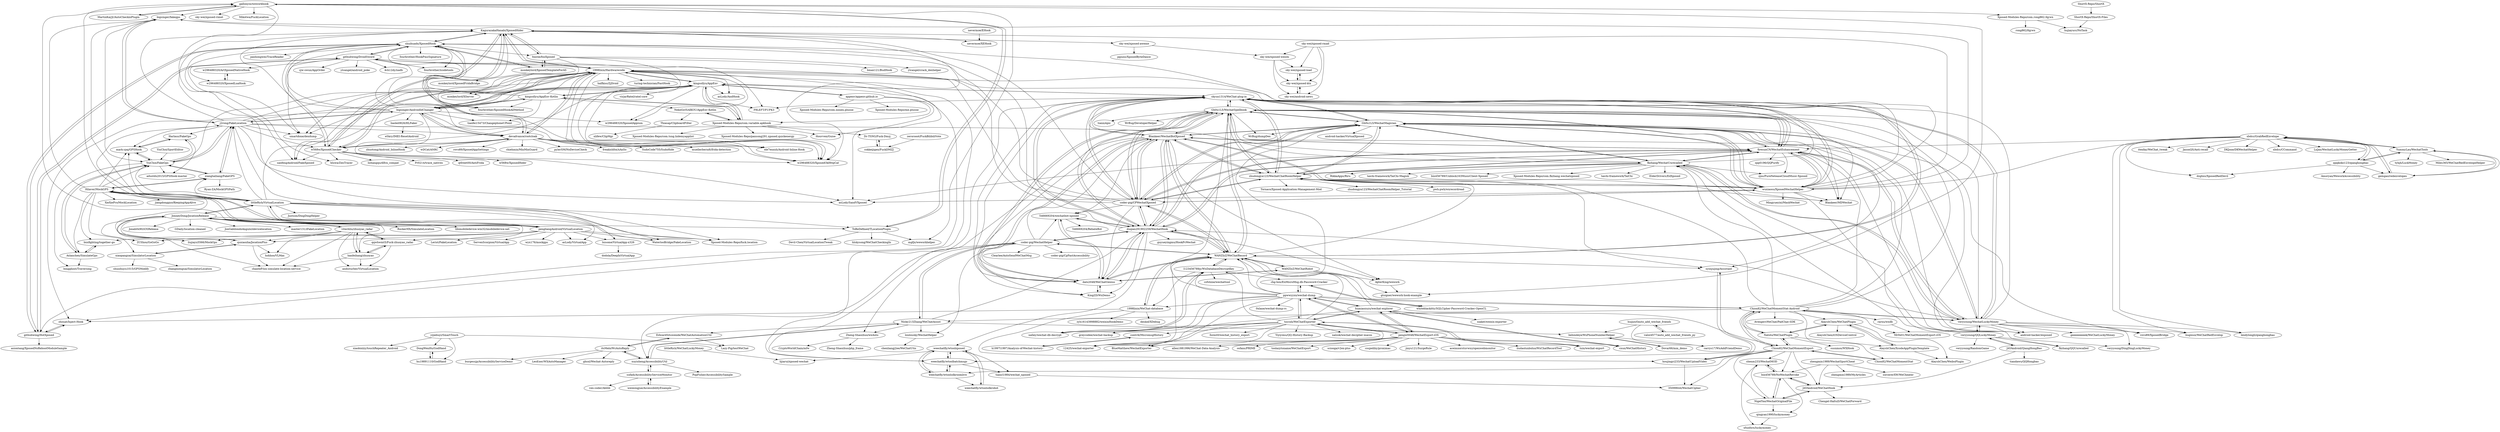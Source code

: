 digraph G {
"gallonyin/weworkhook" -> "ToBeDefined/TLocationPlugin"
"gallonyin/weworkhook" -> "MartinKayJr/AutoCheckinPlugin"
"gallonyin/weworkhook" -> "mgfjx/weworkhelper"
"gallonyin/weworkhook" -> "Xposed-Modules-Repo/com.rong862.fqywx"
"gallonyin/weworkhook" -> "bigsinger/fakegps"
"gallonyin/weworkhook" -> "Xposed-Modules-Repo/fuck.location" ["e"=1]
"gallonyin/weworkhook" -> "sky-wei/xposed-rimet" ["e"=1]
"gallonyin/weworkhook" -> "Mikotwa/FuckLocation" ["e"=1]
"gallonyin/weworkhook" -> "gtsigner/wework-hook-example"
"Gh0u1L5/WechatSpellbook" -> "Gh0u1L5/WechatMagician"
"Gh0u1L5/WechatSpellbook" -> "Blankeer/WechatBotXposed"
"Gh0u1L5/WechatSpellbook" -> "firesunCN/WechatEnhancement"
"Gh0u1L5/WechatSpellbook" -> "duqian291902259/WechatHook"
"Gh0u1L5/WechatSpellbook" -> "dalu2048/WeChatGenius"
"Gh0u1L5/WechatSpellbook" -> "wuxiaosu/XposedWechatHelper"
"Gh0u1L5/WechatSpellbook" -> "Blankeer/MDWechat" ["e"=1]
"Gh0u1L5/WechatSpellbook" -> "coder-pig/CPWechatXposed"
"Gh0u1L5/WechatSpellbook" -> "skyun1314/WeChat-plug-in"
"Gh0u1L5/WechatSpellbook" -> "zhudongya123/WechatChatRoomHelper"
"Gh0u1L5/WechatSpellbook" -> "WrBug/dumpDex" ["e"=1]
"Gh0u1L5/WechatSpellbook" -> "android-hacker/exposed" ["e"=1]
"Gh0u1L5/WechatSpellbook" -> "tiann/epic" ["e"=1]
"Gh0u1L5/WechatSpellbook" -> "WANZIzZ/WeChatRecord"
"Gh0u1L5/WechatSpellbook" -> "WrBug/DeveloperHelper" ["e"=1]
"coder-pig/CPWechatXposed" -> "wuxiaosu/XposedWechatHelper"
"coder-pig/CPWechatXposed" -> "Blankeer/WechatBotXposed"
"coder-pig/CPWechatXposed" -> "duqian291902259/WechatHook"
"coder-pig/CPWechatXposed" -> "Gh0u1L5/WechatSpellbook"
"coder-pig/CPWechatXposed" -> "firesunCN/WechatEnhancement"
"coder-pig/CPWechatXposed" -> "Gh0u1L5/WechatMagician"
"coder-pig/CPWechatXposed" -> "WANZIzZ/WeChatRecord"
"coder-pig/CPWechatXposed" -> "dalu2048/WeChatGenius"
"coder-pig/CPWechatXposed" -> "shuihuadx/XposedHook"
"coder-pig/CPWechatXposed" -> "1998lixin/Hardwarecode"
"coder-pig/CPWechatXposed" -> "skyun1314/WeChat-plug-in"
"coder-pig/CPWechatXposed" -> "zhudongya123/WechatChatRoomHelper"
"coder-pig/CPWechatXposed" -> "KagurazakaHanabi/XposedHider"
"coder-pig/CPWechatXposed" -> "githubwing/DroidSword"
"coder-pig/CPWechatXposed" -> "546669204/wechatbot-xposed"
"kingsollyu/AppEnv-Kotlin" -> "kingsollyu/AppEnv"
"kingsollyu/AppEnv-Kotlin" -> "Xposed-Modules-Repo/com.variable.apkhook"
"kingsollyu/AppEnv-Kotlin" -> "bigsinger/AndroidIdChanger"
"kingsollyu/AppEnv-Kotlin" -> "NekoGirlSAIKOU/AppEnv-Kotlin"
"kingsollyu/AppEnv-Kotlin" -> "tianfei15473/ChangephoneUPoint"
"kingsollyu/AppEnv-Kotlin" -> "fourbrother/XposedHookAllMethod" ["e"=1]
"kingsollyu/AppEnv-Kotlin" -> "1998lixin/Hardwarecode"
"kingsollyu/AppEnv-Kotlin" -> "KagurazakaHanabi/XposedHider"
"l123456789jy/WxDatabaseDecryptKey" -> "WANZIzZ/WeChatRecord"
"l123456789jy/WxDatabaseDecryptKey" -> "xalley/wechat-db-decrypt"
"l123456789jy/WxDatabaseDecryptKey" -> "czfshine/wechattool"
"l123456789jy/WxDatabaseDecryptKey" -> "1998lixin/WeChat-database"
"l123456789jy/WxDatabaseDecryptKey" -> "chg-hou/EnMicroMsg.db-Password-Cracker"
"devadvance/rootcloak" -> "KagurazakaHanabi/XposedHider"
"devadvance/rootcloak" -> "wDCat/ANRC" ["e"=1]
"devadvance/rootcloak" -> "1998lixin/Hardwarecode"
"devadvance/rootcloak" -> "w568w/XposedChecker"
"devadvance/rootcloak" -> "shuihuadx/XposedHook"
"devadvance/rootcloak" -> "rovo89/XposedAppSettings" ["e"=1]
"devadvance/rootcloak" -> "chiehmin/MinMinGuard" ["e"=1]
"devadvance/rootcloak" -> "pylerSM/NoDeviceCheck" ["e"=1]
"devadvance/rootcloak" -> "bigsinger/AndroidIdChanger"
"devadvance/rootcloak" -> "freakishfox/xAnSo" ["e"=1]
"devadvance/rootcloak" -> "SudoCode755/SudoHide"
"devadvance/rootcloak" -> "ele7enxxh/Android-Inline-Hook" ["e"=1]
"devadvance/rootcloak" -> "muellerberndt/frida-detection" ["e"=1]
"devadvance/rootcloak" -> "w296488320/XposedOkHttpCat" ["e"=1]
"devadvance/rootcloak" -> "zhuotong/Android_InlineHook" ["e"=1]
"fooree/fooXposed" -> "bmax121/BudHook" ["e"=1]
"fooree/fooXposed" -> "w296488320/XposedOkHttpCat" ["e"=1]
"fooree/fooXposed" -> "KagurazakaHanabi/XposedHider"
"fooree/fooXposed" -> "fourbrother/XposedHookAllMethod" ["e"=1]
"fooree/fooXposed" -> "ylcangel/crack_dexhelper" ["e"=1]
"fooree/fooXposed" -> "monkeylord/XposedTemplateForAS"
"wuxiaosu/XposedWechatHelper" -> "firesunCN/WechatEnhancement"
"wuxiaosu/XposedWechatHelper" -> "coder-pig/CPWechatXposed"
"wuxiaosu/XposedWechatHelper" -> "Gh0u1L5/WechatMagician"
"wuxiaosu/XposedWechatHelper" -> "Gh0u1L5/WechatSpellbook"
"wuxiaosu/XposedWechatHelper" -> "skyun1314/WeChat-plug-in"
"wuxiaosu/XposedWechatHelper" -> "zhudongya123/WechatChatRoomHelper"
"wuxiaosu/XposedWechatHelper" -> "Blankeer/WechatBotXposed"
"wuxiaosu/XposedWechatHelper" -> "Blankeer/MDWechat" ["e"=1]
"wuxiaosu/XposedWechatHelper" -> "Mingyueyixi/MaskWechat" ["e"=1]
"wuxiaosu/XposedWechatHelper" -> "android-hacker/exposed" ["e"=1]
"wuxiaosu/XposedWechatHelper" -> "shuihuadx/XposedHook"
"wuxiaosu/XposedWechatHelper" -> "KagurazakaHanabi/XposedHider"
"wuxiaosu/XposedWechatHelper" -> "1998lixin/Hardwarecode"
"wuxiaosu/XposedWechatHelper" -> "asLody/SandVXposed" ["e"=1]
"wuxiaosu/XposedWechatHelper" -> "bigsinger/fakegps"
"firesunCN/WechatEnhancement" -> "wuxiaosu/XposedWechatHelper"
"firesunCN/WechatEnhancement" -> "Gh0u1L5/WechatMagician"
"firesunCN/WechatEnhancement" -> "Gh0u1L5/WechatSpellbook"
"firesunCN/WechatEnhancement" -> "skyun1314/WeChat-plug-in"
"firesunCN/WechatEnhancement" -> "Blankeer/WechatBotXposed"
"firesunCN/WechatEnhancement" -> "zhudongya123/WechatChatRoomHelper"
"firesunCN/WechatEnhancement" -> "coder-pig/CPWechatXposed"
"firesunCN/WechatEnhancement" -> "veryyoung/WechatLuckyMoney"
"firesunCN/WechatEnhancement" -> "Blankeer/MDWechat" ["e"=1]
"firesunCN/WechatEnhancement" -> "zpp0196/QQPurify" ["e"=1]
"firesunCN/WechatEnhancement" -> "fkzhang/WechatUnrecalled"
"firesunCN/WechatEnhancement" -> "duqian291902259/WechatHook"
"firesunCN/WechatEnhancement" -> "android-hacker/exposed" ["e"=1]
"firesunCN/WechatEnhancement" -> "zjns/PureNeteaseCloudMusic-Xposed" ["e"=1]
"firesunCN/WechatEnhancement" -> "asLody/SandVXposed" ["e"=1]
"Hilaver/MockGPS" -> "littleRich/VirtualLocation"
"Hilaver/MockGPS" -> "xiangtailiang/FakeGPS"
"Hilaver/MockGPS" -> "bxxfighting/together-go"
"Hilaver/MockGPS" -> "pengliangAndroid/VirtualLocation"
"Hilaver/MockGPS" -> "XieXiePro/MockLocation" ["e"=1]
"Hilaver/MockGPS" -> "liujiayu5566/MockGps" ["e"=1]
"Hilaver/MockGPS" -> "YiuChoi/FakeGps"
"Hilaver/MockGPS" -> "Aslanchen/SimulateGps"
"Hilaver/MockGPS" -> "Xposed-Modules-Repo/fuck.location" ["e"=1]
"Hilaver/MockGPS" -> "ZCShou/GoGoGo" ["e"=1]
"Hilaver/MockGPS" -> "mark-ypq/GPSHook"
"Hilaver/MockGPS" -> "bigsinger/fakegps"
"Hilaver/MockGPS" -> "jiangdongguo/KeepingAppAlive" ["e"=1]
"Gh0u1L5/WechatMagician" -> "Gh0u1L5/WechatSpellbook"
"Gh0u1L5/WechatMagician" -> "firesunCN/WechatEnhancement"
"Gh0u1L5/WechatMagician" -> "Blankeer/WechatBotXposed"
"Gh0u1L5/WechatMagician" -> "Blankeer/MDWechat" ["e"=1]
"Gh0u1L5/WechatMagician" -> "wuxiaosu/XposedWechatHelper"
"Gh0u1L5/WechatMagician" -> "fkzhang/WechatUnrecalled"
"Gh0u1L5/WechatMagician" -> "skyun1314/WeChat-plug-in"
"Gh0u1L5/WechatMagician" -> "veryyoung/WechatLuckyMoney"
"Gh0u1L5/WechatMagician" -> "android-hacker/exposed" ["e"=1]
"Gh0u1L5/WechatMagician" -> "WrBug/dumpDex" ["e"=1]
"Gh0u1L5/WechatMagician" -> "coder-pig/CPWechatXposed"
"Gh0u1L5/WechatMagician" -> "zhudongya123/WechatChatRoomHelper"
"Gh0u1L5/WechatMagician" -> "rovo89/XposedBridge" ["e"=1]
"Gh0u1L5/WechatMagician" -> "duqian291902259/WechatHook"
"Gh0u1L5/WechatMagician" -> "android-hacker/VirtualXposed" ["e"=1]
"pengliangAndroid/VirtualLocation" -> "littleRich/VirtualLocation"
"pengliangAndroid/VirtualLocation" -> "bzsome/VirtualApp-x326"
"pengliangAndroid/VirtualLocation" -> "Xposed-Modules-Repo/fuck.location" ["e"=1]
"pengliangAndroid/VirtualLocation" -> "JonneyDong/JocationRelease"
"pengliangAndroid/VirtualLocation" -> "Lerist/FakeLocation" ["e"=1]
"pengliangAndroid/VirtualLocation" -> "gallonyin/weworkhook"
"pengliangAndroid/VirtualLocation" -> "ZCShou/GoGoGo" ["e"=1]
"pengliangAndroid/VirtualLocation" -> "Hilaver/MockGPS"
"pengliangAndroid/VirtualLocation" -> "asLody/VirtualApp" ["e"=1]
"pengliangAndroid/VirtualLocation" -> "WaterlooBridge/FakeLocation"
"pengliangAndroid/VirtualLocation" -> "j2rong/FakeLocation"
"pengliangAndroid/VirtualLocation" -> "liujiayu5566/MockGps" ["e"=1]
"pengliangAndroid/VirtualLocation" -> "ServenScorpion/VirtualApp" ["e"=1]
"pengliangAndroid/VirtualLocation" -> "wyx176/mockgps" ["e"=1]
"pengliangAndroid/VirtualLocation" -> "quxiaozha/JocationPlus"
"JonneyDong/JocationRelease" -> "quxiaozha/JocationPlus"
"JonneyDong/JocationRelease" -> "vitechliu/zhuoyao_radar"
"JonneyDong/JocationRelease" -> "GDaily/location-cleaned" ["e"=1]
"JonneyDong/JocationRelease" -> "qqwhwmt5/Fuck-zhuoyao_radar"
"JonneyDong/JocationRelease" -> "JonGabilondoAngulo/idevicelocation" ["e"=1]
"JonneyDong/JocationRelease" -> "chanteP/ios-simulate-location-service"
"JonneyDong/JocationRelease" -> "pengliangAndroid/VirtualLocation"
"JonneyDong/JocationRelease" -> "hanfeihang/zhuoyao"
"JonneyDong/JocationRelease" -> "xiaopangzai/SimulatorLocation"
"JonneyDong/JocationRelease" -> "littleRich/VirtualLocation"
"JonneyDong/JocationRelease" -> "ToBeDefined/TLocationPlugin"
"JonneyDong/JocationRelease" -> "master131/iFakeLocation" ["e"=1]
"JonneyDong/JocationRelease" -> "RockerHX/SimulateLocation"
"JonneyDong/JocationRelease" -> "libimobiledevice-win32/imobiledevice-net" ["e"=1]
"JonneyDong/JocationRelease" -> "Jonah0x90/iOSRelease"
"skyun1314/WeChat-plug-in" -> "Blankeer/WechatBotXposed"
"skyun1314/WeChat-plug-in" -> "firesunCN/WechatEnhancement"
"skyun1314/WeChat-plug-in" -> "wuxiaosu/XposedWechatHelper"
"skyun1314/WeChat-plug-in" -> "Gh0u1L5/WechatMagician"
"skyun1314/WeChat-plug-in" -> "Gh0u1L5/WechatSpellbook"
"skyun1314/WeChat-plug-in" -> "duqian291902259/WechatHook"
"skyun1314/WeChat-plug-in" -> "zhudongya123/WechatChatRoomHelper"
"skyun1314/WeChat-plug-in" -> "dalu2048/WeChatGenius"
"skyun1314/WeChat-plug-in" -> "F8LEFT/FUPK3" ["e"=1]
"skyun1314/WeChat-plug-in" -> "WANZIzZ/WeChatRecord"
"skyun1314/WeChat-plug-in" -> "coder-pig/CPWechatXposed"
"skyun1314/WeChat-plug-in" -> "KingZD/WxDemo"
"skyun1314/WeChat-plug-in" -> "weechatfly/wtoolbatchmsgs"
"skyun1314/WeChat-plug-in" -> "veryyoung/WechatLuckyMoney"
"skyun1314/WeChat-plug-in" -> "kingsollyu/AppEnv"
"vitechliu/zhuoyao_radar" -> "qqwhwmt5/Fuck-zhuoyao_radar"
"vitechliu/zhuoyao_radar" -> "hanfeihang/zhuoyao"
"vitechliu/zhuoyao_radar" -> "chanteP/ios-simulate-location-service"
"vitechliu/zhuoyao_radar" -> "JonneyDong/JocationRelease"
"vitechliu/zhuoyao_radar" -> "hohhoo/VLMax"
"vitechliu/zhuoyao_radar" -> "andisturber/VirtualLocation"
"vitechliu/zhuoyao_radar" -> "bxxfighting/together-go"
"vitechliu/zhuoyao_radar" -> "quxiaozha/JocationPlus"
"sufadi/AccessibilityServiceMonitor" -> "weimingjue/AccessibilityExample"
"sufadi/AccessibilityServiceMonitor" -> "xuyisheng/AccessibilityUtil"
"sufadi/AccessibilityServiceMonitor" -> "ven-coder/Abllib" ["e"=1]
"546669204/wechatbot-xposed" -> "546669204/RebateBot" ["e"=1]
"546669204/wechatbot-xposed" -> "dalu2048/WeChatGenius"
"546669204/wechatbot-xposed" -> "duqian291902259/WechatHook"
"dalu2048/WeChatGenius" -> "Blankeer/WechatBotXposed"
"dalu2048/WeChatGenius" -> "duqian291902259/WechatHook"
"dalu2048/WeChatGenius" -> "KingZD/WxDemo"
"dalu2048/WeChatGenius" -> "546669204/wechatbot-xposed"
"dalu2048/WeChatGenius" -> "Gh0u1L5/WechatSpellbook"
"dalu2048/WeChatGenius" -> "WANZIzZ/WeChatRecord"
"dalu2048/WeChatGenius" -> "WANZIzZ/WeChatRobot"
"bzsome/VirtualApp-x326" -> "dodola/DeepInVirtualApp" ["e"=1]
"tsycnh/WeChatExporter" -> "BlueMatthew/WechatExporter" ["e"=1]
"tsycnh/WeChatExporter" -> "pengw0048/WechatExport-iOS"
"tsycnh/WeChatExporter" -> "humiaozuzu/wechat-explorer"
"tsycnh/WeChatExporter" -> "ppwwyyxx/wechat-dump"
"tsycnh/WeChatExporter" -> "greycodee/wechat-backup" ["e"=1]
"tsycnh/WeChatExporter" -> "allen1881996/WeChat-Data-Analysis" ["e"=1]
"tsycnh/WeChatExporter" -> "WANZIzZ/WeChatRecord"
"tsycnh/WeChatExporter" -> "12425/wechat-exporter"
"tsycnh/WeChatExporter" -> "luin/wechat-export"
"tsycnh/WeChatExporter" -> "contr4l/MicromsgHistory"
"tsycnh/WeChatExporter" -> "Yiyiyimu/QQ-History-Backup" ["e"=1]
"tsycnh/WeChatExporter" -> "l123456789jy/WxDatabaseDecryptKey"
"tsycnh/WeChatExporter" -> "xalley/wechat-db-decrypt"
"tsycnh/WeChatExporter" -> "nalzok/wechat-decipher-macos" ["e"=1]
"tsycnh/WeChatExporter" -> "forest0/wechat_history_export"
"shuihuadx/XposedHook" -> "KagurazakaHanabi/XposedHider"
"shuihuadx/XposedHook" -> "githubwing/HotXposed"
"shuihuadx/XposedHook" -> "fourbrother/XposedHookAllMethod" ["e"=1]
"shuihuadx/XposedHook" -> "w296488320/XposedOkHttpCat" ["e"=1]
"shuihuadx/XposedHook" -> "w568w/XposedChecker"
"shuihuadx/XposedHook" -> "fooree/fooXposed"
"shuihuadx/XposedHook" -> "monkeylord/XposedTemplateForAS"
"shuihuadx/XposedHook" -> "githubwing/DroidSword"
"shuihuadx/XposedHook" -> "panhongwei/TraceReader" ["e"=1]
"shuihuadx/XposedHook" -> "smartdone/dexdump" ["e"=1]
"shuihuadx/XposedHook" -> "hluwa/ZenTracer" ["e"=1]
"shuihuadx/XposedHook" -> "fourbrother/HookPmsSignature" ["e"=1]
"shuihuadx/XposedHook" -> "fourbrother/icodetools" ["e"=1]
"YummyLau/WechatTools" -> "xbdcc/GrabRedEnvelope"
"YummyLau/WechatTools" -> "gemgao/redenvelopes"
"YummyLau/WechatTools" -> "Miles365/WeChatRedEnvelopeHelper"
"YummyLau/WechatTools" -> "qqqkoko123/qianghongbao"
"YummyLau/WechatTools" -> "tyhjh/LuckMoney"
"Zheng-Shaozhuo/wxAuto" -> "Zheng-Shaozhuo/php_frame" ["e"=1]
"Zheng-Shaozhuo/wxAuto" -> "CryptoWorldChain/mfw" ["e"=1]
"rarnu/wxdb" -> "Mr0x01/WeChatMomentExport-iOS"
"huijizyf/auto_add_wechat_friends" -> "carrys17/WxAddFriendDemo"
"huijizyf/auto_add_wechat_friends" -> "valord577/auto_add_wechat_friends_py"
"huijizyf/auto_add_wechat_friends" -> "behindeye/WxPhoneNumberHelper"
"xalley/wechat-db-decrypt" -> "l123456789jy/WxDatabaseDecryptKey"
"WANZIzZ/WeChatRecord" -> "WANZIzZ/WeChatRobot"
"WANZIzZ/WeChatRecord" -> "l123456789jy/WxDatabaseDecryptKey"
"WANZIzZ/WeChatRecord" -> "1998lixin/WeChat-database"
"WANZIzZ/WeChatRecord" -> "dalu2048/WeChatGenius"
"WANZIzZ/WeChatRecord" -> "Blankeer/WechatBotXposed"
"WANZIzZ/WeChatRecord" -> "duqian291902259/WechatHook"
"WANZIzZ/WeChatRecord" -> "Gh0u1L5/WechatSpellbook"
"WANZIzZ/WeChatRecord" -> "coder-pig/CPWechatXposed"
"WANZIzZ/WeChatRecord" -> "12425/wechat-exporter"
"WANZIzZ/WeChatRecord" -> "skyun1314/WeChat-plug-in"
"WANZIzZ/WeChatRecord" -> "syxxjujing/Assistant"
"WANZIzZ/WeChatRecord" -> "zhudongya123/WechatChatRoomHelper"
"WANZIzZ/WeChatRecord" -> "coder-pig/WechatHelper"
"Blankeer/WechatBotXposed" -> "Gh0u1L5/WechatSpellbook"
"Blankeer/WechatBotXposed" -> "dalu2048/WeChatGenius"
"Blankeer/WechatBotXposed" -> "skyun1314/WeChat-plug-in"
"Blankeer/WechatBotXposed" -> "duqian291902259/WechatHook"
"Blankeer/WechatBotXposed" -> "Gh0u1L5/WechatMagician"
"Blankeer/WechatBotXposed" -> "coder-pig/CPWechatXposed"
"Blankeer/WechatBotXposed" -> "WANZIzZ/WeChatRecord"
"Blankeer/WechatBotXposed" -> "wuxiaosu/XposedWechatHelper"
"Blankeer/WechatBotXposed" -> "firesunCN/WechatEnhancement"
"Blankeer/WechatBotXposed" -> "546669204/wechatbot-xposed"
"Blankeer/WechatBotXposed" -> "ApterKing/wework"
"Blankeer/WechatBotXposed" -> "zhudongya123/WechatChatRoomHelper"
"Blankeer/WechatBotXposed" -> "KingZD/WxDemo"
"Blankeer/WechatBotXposed" -> "weechatfly/wtoolbatchmsgs"
"Blankeer/WechatBotXposed" -> "syxxjujing/Assistant"
"Nicky213Zhang/WeChatAssist" -> "coder-pig/WechatHelper"
"Nicky213Zhang/WeChatAssist" -> "behindeye/WxPhoneNumberHelper"
"Nicky213Zhang/WeChatAssist" -> "Zheng-Shaozhuo/wxAuto"
"Nicky213Zhang/WeChatAssist" -> "loulousky/WechatHelper"
"Nicky213Zhang/WeChatAssist" -> "xuyisheng/AccessibilityUtil"
"Nicky213Zhang/WeChatAssist" -> "duqian291902259/WechatHook"
"Nicky213Zhang/WeChatAssist" -> "EdwardSituwende/WeChatAutomationUtil"
"githubwing/DroidSword" -> "githubwing/HotXposed"
"githubwing/DroidSword" -> "shuihuadx/XposedHook"
"githubwing/DroidSword" -> "4ch12dy/xadb" ["e"=1]
"githubwing/DroidSword" -> "F8LEFT/FUPK3" ["e"=1]
"githubwing/DroidSword" -> "fourbrother/icodetools" ["e"=1]
"githubwing/DroidSword" -> "smartdone/dexdump" ["e"=1]
"githubwing/DroidSword" -> "zjw-swun/AppOrder"
"githubwing/DroidSword" -> "w296488320/ArtXposedNativeHook"
"githubwing/DroidSword" -> "w296488320/XposedLuaHook"
"githubwing/DroidSword" -> "1998lixin/Hardwarecode"
"githubwing/DroidSword" -> "ylcangel/android_poke" ["e"=1]
"w568w/XposedChecker" -> "KagurazakaHanabi/XposedHider"
"w568w/XposedChecker" -> "w568w/XposedHider"
"w568w/XposedChecker" -> "sanfengAndroid/FakeXposed" ["e"=1]
"w568w/XposedChecker" -> "lizhangqu/dlfcn_compat" ["e"=1]
"w568w/XposedChecker" -> "w296488320/XposedOkHttpCat" ["e"=1]
"w568w/XposedChecker" -> "shuihuadx/XposedHook"
"w568w/XposedChecker" -> "Pr0214/trace_natives" ["e"=1]
"w568w/XposedChecker" -> "1998lixin/Hardwarecode"
"w568w/XposedChecker" -> "hluwa/ZenTracer" ["e"=1]
"w568w/XposedChecker" -> "qtfreet00/AntiFrida" ["e"=1]
"w568w/XposedChecker" -> "devadvance/rootcloak"
"contr4l/MicromsgHistory" -> "h1997l1997/Analysis-of-Wechat-history-"
"Harlaus/FakeGps" -> "mark-ypq/GPSHook"
"Harlaus/FakeGps" -> "adustdu2015/GPSHook-master"
"EdwardSituwende/WeChatAutomationUtil" -> "Lazy-Pig/testWeChat"
"EdwardSituwende/WeChatAutomationUtil" -> "itsMelo/WcAutoReply"
"duqian291902259/WechatHook" -> "dalu2048/WeChatGenius"
"duqian291902259/WechatHook" -> "Blankeer/WechatBotXposed"
"duqian291902259/WechatHook" -> "Gh0u1L5/WechatSpellbook"
"duqian291902259/WechatHook" -> "546669204/wechatbot-xposed"
"duqian291902259/WechatHook" -> "coder-pig/CPWechatXposed"
"duqian291902259/WechatHook" -> "skyun1314/WeChat-plug-in"
"duqian291902259/WechatHook" -> "weechatfly/wtoolxposed"
"duqian291902259/WechatHook" -> "WANZIzZ/WeChatRecord"
"duqian291902259/WechatHook" -> "KingZD/WxDemo"
"duqian291902259/WechatHook" -> "Gh0u1L5/WechatMagician"
"duqian291902259/WechatHook" -> "coder-pig/WechatHelper"
"duqian291902259/WechatHook" -> "shuihuadx/XposedHook"
"duqian291902259/WechatHook" -> "firesunCN/WechatEnhancement"
"duqian291902259/WechatHook" -> "guyueyingmu/HookPcWechat" ["e"=1]
"duqian291902259/WechatHook" -> "ApterKing/wework"
"nevermoe/EHook" -> "nevermoe/XEHook"
"coder-pig/WechatHelper" -> "Nicky213Zhang/WeChatAssist"
"coder-pig/WechatHelper" -> "loulousky/WechatHelper"
"coder-pig/WechatHelper" -> "duqian291902259/WechatHook"
"coder-pig/WechatHelper" -> "Clearlee/AutoSendWeChatMsg"
"coder-pig/WechatHelper" -> "Blankeer/WechatBotXposed"
"coder-pig/WechatHelper" -> "coder-pig/CpFastAccessibility" ["e"=1]
"coder-pig/WechatHelper" -> "WANZIzZ/WeChatRecord"
"coder-pig/WechatHelper" -> "546669204/wechatbot-xposed"
"coder-pig/WechatHelper" -> "Zheng-Shaozhuo/wxAuto"
"coder-pig/WechatHelper" -> "xuyisheng/AccessibilityUtil"
"loulousky/WechatHelper" -> "chenliangj2ee/WeChatUtis"
"KagurazakaHanabi/XposedHider" -> "w568w/XposedChecker"
"KagurazakaHanabi/XposedHider" -> "shuihuadx/XposedHook"
"KagurazakaHanabi/XposedHider" -> "1998lixin/Hardwarecode"
"KagurazakaHanabi/XposedHider" -> "devadvance/rootcloak"
"KagurazakaHanabi/XposedHider" -> "nevermoe/XEHook"
"KagurazakaHanabi/XposedHider" -> "fooree/fooXposed"
"KagurazakaHanabi/XposedHider" -> "w296488320/XposedOkHttpCat" ["e"=1]
"KagurazakaHanabi/XposedHider" -> "sanfengAndroid/FakeXposed" ["e"=1]
"KagurazakaHanabi/XposedHider" -> "sky-wei/xposed-aweme"
"sky-wei/xposed-aweme" -> "ppjuns/XposedByteDance"
"sky-wei/xposed-aweme" -> "sky-wei/xposed-weishi"
"sky-wei/xposed-load" -> "sky-wei/xposed-ktx"
"valord577/auto_add_wechat_friends_py" -> "huijizyf/auto_add_wechat_friends"
"w296488320/ArtXposedNativeHook" -> "w296488320/XposedLuaHook"
"quxiaozha/JocationPlus" -> "JonneyDong/JocationRelease"
"quxiaozha/JocationPlus" -> "hohhoo/VLMax"
"quxiaozha/JocationPlus" -> "xiaopangzai/SimulatorLocation"
"quxiaozha/JocationPlus" -> "chanteP/ios-simulate-location-service"
"behindeye/WxPhoneNumberHelper" -> "carrys17/WxAddFriendDemo"
"behindeye/WxPhoneNumberHelper" -> "Dovar66/mm_demo"
"syxxjujing/Assistant" -> "houjingyi233/WechatUploadVideo"
"hanfeihang/zhuoyao" -> "qqwhwmt5/Fuck-zhuoyao_radar"
"hanfeihang/zhuoyao" -> "chanteP/ios-simulate-location-service"
"hanfeihang/zhuoyao" -> "vitechliu/zhuoyao_radar"
"hanfeihang/zhuoyao" -> "andisturber/VirtualLocation"
"w296488320/XposedLuaHook" -> "w296488320/ArtXposedNativeHook"
"qqwhwmt5/Fuck-zhuoyao_radar" -> "hanfeihang/zhuoyao"
"qqwhwmt5/Fuck-zhuoyao_radar" -> "vitechliu/zhuoyao_radar"
"qqwhwmt5/Fuck-zhuoyao_radar" -> "andisturber/VirtualLocation"
"sky-wei/xposed-weishi" -> "sky-wei/xposed-ktx"
"sky-wei/xposed-weishi" -> "sky-wei/xposed-load"
"sky-wei/xposed-weishi" -> "sky-wei/android-news"
"h1997l1997/Analysis-of-Wechat-history-" -> "contr4l/MicromsgHistory"
"KingZD/WxDemo" -> "dalu2048/WeChatGenius"
"sky-wei/xposed-ktx" -> "sky-wei/xposed-load"
"sky-wei/xposed-ktx" -> "sky-wei/android-news"
"sky-wei/android-news" -> "sky-wei/xposed-ktx"
"sky-wei/xposed-rmad" -> "sky-wei/xposed-ktx"
"sky-wei/xposed-rmad" -> "sky-wei/android-news"
"sky-wei/xposed-rmad" -> "sky-wei/xposed-load"
"sky-wei/xposed-rmad" -> "sky-wei/xposed-weishi"
"ppwwyyxx/wechat-dump" -> "chg-hou/EnMicroMsg.db-Password-Cracker"
"ppwwyyxx/wechat-dump" -> "pengw0048/WechatExport-iOS"
"ppwwyyxx/wechat-dump" -> "humiaozuzu/wechat-explorer"
"ppwwyyxx/wechat-dump" -> "tsycnh/WeChatExporter"
"ppwwyyxx/wechat-dump" -> "whiteblackitty/SQLCipher-Password-Cracker-OpenCL"
"ppwwyyxx/wechat-dump" -> "l123456789jy/WxDatabaseDecryptKey"
"ppwwyyxx/wechat-dump" -> "0xlane/wechat-dump-rs" ["e"=1]
"ppwwyyxx/wechat-dump" -> "xalley/wechat-db-decrypt"
"ppwwyyxx/wechat-dump" -> "BlueMatthew/WechatExporter" ["e"=1]
"ppwwyyxx/wechat-dump" -> "WANZIzZ/WeChatRecord"
"ppwwyyxx/wechat-dump" -> "1998lixin/WeChat-database"
"ppwwyyxx/wechat-dump" -> "greycodee/wechat-backup" ["e"=1]
"ppwwyyxx/wechat-dump" -> "Gh0u1L5/WechatSpellbook"
"ppwwyyxx/wechat-dump" -> "Gh0u1L5/WechatMagician"
"ppwwyyxx/wechat-dump" -> "Chion82/WeChatMomentStat-Android"
"xiaopangzai/SimulatorLocation" -> "zhangmengsai/SimulatorLocation"
"xiaopangzai/SimulatorLocation" -> "shuizhuyu1015/GPSModify"
"xiaopangzai/SimulatorLocation" -> "quxiaozha/JocationPlus"
"gemgao/redenvelopes" -> "xbdcc/GrabRedEnvelope"
"gemgao/redenvelopes" -> "YummyLau/WechatTools"
"ApterKing/wework" -> "gtsigner/wework-hook-example"
"ToBeDefined/TLocationPlugin" -> "gallonyin/weworkhook"
"ToBeDefined/TLocationPlugin" -> "mgfjx/weworkhelper"
"ToBeDefined/TLocationPlugin" -> "hlskysong/WeChatCheckingIn"
"ToBeDefined/TLocationPlugin" -> "Devil-Chen/VirtualLocationTweak"
"whiteblackitty/SQLCipher-Password-Cracker-OpenCL" -> "chg-hou/EnMicroMsg.db-Password-Cracker"
"bxxfighting/together-go" -> "Aslanchen/SimulateGps"
"WANZIzZ/WeChatRobot" -> "WANZIzZ/WeChatRecord"
"WANZIzZ/WeChatRobot" -> "dalu2048/WeChatGenius"
"WANZIzZ/WeChatRobot" -> "gtsigner/wework-hook-example"
"WANZIzZ/WeChatRobot" -> "ApterKing/wework"
"weimingjue/AccessibilityExample" -> "sufadi/AccessibilityServiceMonitor"
"shenm233/WechatMOD" -> "xfunforx/luckymoney"
"shenm233/WechatMOD" -> "bin456789/NoWechatRevoke"
"Xposed-Modules-Repo/com.variable.apkhook" -> "NekoGirlSAIKOU/AppEnv-Kotlin"
"Xposed-Modules-Repo/com.variable.apkhook" -> "kingsollyu/AppEnv-Kotlin"
"Xposed-Modules-Repo/com.variable.apkhook" -> "kingsollyu/AppEnv"
"Xposed-Modules-Repo/com.variable.apkhook" -> "Xposed-Modules-Repo/com.tsng.hidemyapplist" ["e"=1]
"Xposed-Modules-Repo/com.variable.apkhook" -> "Xposed-Modules-Repo/pansong291.xposed.quickenergy" ["e"=1]
"Xposed-Modules-Repo/com.variable.apkhook" -> "Houvven/Guise" ["e"=1]
"Xposed-Modules-Repo/com.variable.apkhook" -> "Dr-TSNG/Fuck-Dmzj"
"qqqkoko123/qianghongbao" -> "xbdcc/GrabRedEnvelope"
"qqqkoko123/qianghongbao" -> "YummyLau/WechatTools"
"qqqkoko123/qianghongbao" -> "dzghxs/XposedRedDevil"
"qqqkoko123/qianghongbao" -> "gemgao/redenvelopes"
"qqqkoko123/qianghongbao" -> "Amoryan/WeworkAccessibility"
"cxun/WeChatHistory" -> "humiaozuzu/wechat-explorer"
"Dr-TSNG/Fuck-Dmzj" -> "cokkeijigen/FuckDMZJ"
"Thiasap/ClipboardFilter" -> "nlifew/ClipMgr"
"JAYAndroid/WeChatHook" -> "bin456789/NoWechatRevoke"
"JAYAndroid/WeChatHook" -> "Chengel-HaltuD/WeChatForward"
"JAYAndroid/WeChatHook" -> "NigelYao/WechatOriginalFile"
"luin/wechat-export" -> "tsycnh/WeChatExporter"
"Aslanchen/SimulateGps" -> "bxxfighting/together-go"
"Aslanchen/SimulateGps" -> "bingghost/Traversing"
"Aslanchen/SimulateGps" -> "YiuChoi/FakeGps"
"cokkeijigen/FuckDMZJ" -> "Dr-TSNG/Fuck-Dmzj"
"zerorooot/FuckBilibiliVote" -> "cokkeijigen/FuckDMZJ"
"humiaozuzu/wechat-explorer" -> "cxun/WeChatHistory"
"humiaozuzu/wechat-explorer" -> "ppwwyyxx/wechat-dump"
"humiaozuzu/wechat-explorer" -> "tsycnh/WeChatExporter"
"humiaozuzu/wechat-explorer" -> "pengw0048/WechatExport-iOS"
"humiaozuzu/wechat-explorer" -> "12425/wechat-exporter"
"humiaozuzu/wechat-explorer" -> "xiaket/weixin-exporter"
"humiaozuzu/wechat-explorer" -> "WANZIzZ/WeChatRecord"
"humiaozuzu/wechat-explorer" -> "Chion82/WeChatMomentExport"
"Chion82/WeChatMomentExport" -> "Chion82/WeChatMomentStat-Android"
"Chion82/WeChatMomentExport" -> "Chion82/WeChatMomentStat"
"Chion82/WeChatMomentExport" -> "bin456789/NoWechatRevoke"
"Chion82/WeChatMomentExport" -> "JAYAndroid/WeChatHook"
"Chion82/WeChatMomentExport" -> "houjingyi233/WechatUploadVideo"
"Chion82/WeChatMomentExport" -> "shenm233/WechatMOD"
"Chion82/WeChatMomentExport" -> "Natoto/WeChatPlugin"
"Chion82/WeChatMomentExport" -> "weechatfly/wtoolbatchmsgs"
"Chion82/WeChatMomentExport" -> "NigelYao/WechatOriginalFile"
"Chion82/WeChatMomentExport" -> "weechatfly/wtoolsdkroomlive"
"Chion82/WeChatMomentExport" -> "35099644/WechatCipher"
"zhengmin1989/WechatSportCheat" -> "sorcererXW/WeCheater"
"zhengmin1989/WechatSportCheat" -> "JAYAndroid/WeChatHook"
"zhengmin1989/WechatSportCheat" -> "bin456789/NoWechatRevoke"
"zhengmin1989/WechatSportCheat" -> "zhengmin1989/MyArticles" ["e"=1]
"Chion82/WeChatMomentStat" -> "Chion82/WeChatMomentExport"
"bin456789/NoWechatRevoke" -> "JAYAndroid/WeChatHook"
"bin456789/NoWechatRevoke" -> "NigelYao/WechatOriginalFile"
"bin456789/NoWechatRevoke" -> "shenm233/WechatMOD"
"bin456789/NoWechatRevoke" -> "qingyan1990/luckymoney"
"NekoGirlSAIKOU/AppEnv-Kotlin" -> "Xposed-Modules-Repo/com.variable.apkhook"
"NekoGirlSAIKOU/AppEnv-Kotlin" -> "Thiasap/ClipboardFilter"
"qingyan1990/luckymoney" -> "xfunforx/luckymoney"
"Xposed-Modules-Repo/com.rong862.fqywx" -> "rong862/fqywx"
"Xposed-Modules-Repo/com.rong862.fqywx" -> "hujiayucc/NoTask"
"Chion82/WeChatMomentStat-Android" -> "Chion82/WeChatMomentExport"
"Chion82/WeChatMomentStat-Android" -> "Natoto/WeChatPlugin"
"Chion82/WeChatMomentStat-Android" -> "rarnu/wxdb"
"Chion82/WeChatMomentStat-Android" -> "Gh0u1L5/WechatSpellbook"
"Chion82/WeChatMomentStat-Android" -> "Gh0u1L5/WechatMagician"
"Chion82/WeChatMomentStat-Android" -> "Mr0x01/WeChatMomentExport-iOS"
"Chion82/WeChatMomentStat-Android" -> "Chion82/WeChatMomentStat"
"Chion82/WeChatMomentStat-Android" -> "WANZIzZ/WeChatRecord"
"Chion82/WeChatMomentStat-Android" -> "firesunCN/WechatEnhancement"
"Chion82/WeChatMomentStat-Android" -> "veryyoung/WechatLuckyMoney"
"Chion82/WeChatMomentStat-Android" -> "AlayshChen/WeChatPlugin"
"Chion82/WeChatMomentStat-Android" -> "fkzhang/WechatUnrecalled"
"Chion82/WeChatMomentStat-Android" -> "AvengersWeChat/PadChat-SDK" ["e"=1]
"Chion82/WeChatMomentStat-Android" -> "Nicky213Zhang/WeChatAssist"
"Chion82/WeChatMomentStat-Android" -> "zhudongya123/WechatChatRoomHelper"
"fkzhang/WechatUnrecalled" -> "Gh0u1L5/WechatMagician"
"fkzhang/WechatUnrecalled" -> "veryyoung/WechatLuckyMoney"
"fkzhang/WechatUnrecalled" -> "bin456789/Unblock163MusicClient-Xposed" ["e"=1]
"fkzhang/WechatUnrecalled" -> "Xposed-Modules-Repo/com.fkzhang.wechatxposed" ["e"=1]
"fkzhang/WechatUnrecalled" -> "taichi-framework/TaiChi" ["e"=1]
"fkzhang/WechatUnrecalled" -> "zjns/PureNeteaseCloudMusic-Xposed" ["e"=1]
"fkzhang/WechatUnrecalled" -> "firesunCN/WechatEnhancement"
"fkzhang/WechatUnrecalled" -> "Blankeer/MDWechat" ["e"=1]
"fkzhang/WechatUnrecalled" -> "Gh0u1L5/WechatSpellbook"
"fkzhang/WechatUnrecalled" -> "ElderDrivers/EdXposed" ["e"=1]
"fkzhang/WechatUnrecalled" -> "fkzhang/QQUnrecalled"
"fkzhang/WechatUnrecalled" -> "skyun1314/WeChat-plug-in"
"fkzhang/WechatUnrecalled" -> "RikkaApps/Riru" ["e"=1]
"fkzhang/WechatUnrecalled" -> "taichi-framework/TaiChi-Magisk" ["e"=1]
"fkzhang/WechatUnrecalled" -> "zhudongya123/WechatChatRoomHelper"
"YiuChoi/SportEditor" -> "YiuChoi/FakeGps"
"appenv/appenv.github.io" -> "Xposed-Modules-Repo/com.nnnen.plusne" ["e"=1]
"appenv/appenv.github.io" -> "kingsollyu/AppEnv"
"appenv/appenv.github.io" -> "Houvven/Guise" ["e"=1]
"appenv/appenv.github.io" -> "Xposed-Modules-Repo/com.variable.apkhook"
"appenv/appenv.github.io" -> "Xposed-Modules-Repo/me.plusne" ["e"=1]
"j2rong/FakeLocation" -> "bigsinger/fakegps"
"j2rong/FakeLocation" -> "YiuChoi/FakeGps"
"j2rong/FakeLocation" -> "1998lixin/Hardwarecode"
"j2rong/FakeLocation" -> "KagurazakaHanabi/XposedHider"
"j2rong/FakeLocation" -> "xiangtailiang/FakeGPS"
"j2rong/FakeLocation" -> "bigsinger/AndroidIdChanger"
"j2rong/FakeLocation" -> "asLody/SandVXposed" ["e"=1]
"j2rong/FakeLocation" -> "WaterlooBridge/FakeLocation"
"j2rong/FakeLocation" -> "mark-ypq/GPSHook"
"j2rong/FakeLocation" -> "devadvance/rootcloak"
"j2rong/FakeLocation" -> "kingsollyu/AppEnv"
"j2rong/FakeLocation" -> "fkzhang/WechatUnrecalled"
"j2rong/FakeLocation" -> "w568w/XposedChecker"
"j2rong/FakeLocation" -> "Harlaus/FakeGps"
"j2rong/FakeLocation" -> "smartdone/dexdump" ["e"=1]
"JAYAndroid/QiangHongBao" -> "JAYAndroid/WeChatHook"
"JAYAndroid/QiangHongBao" -> "veryyoung/QQLuckyMoney"
"JAYAndroid/QiangHongBao" -> "tiandawu/QQHongbao"
"zhouat/Inject-Hook" -> "githubwing/HotXposed"
"NigelYao/WechatOriginalFile" -> "bin456789/NoWechatRevoke"
"NigelYao/WechatOriginalFile" -> "JAYAndroid/WeChatHook"
"NigelYao/WechatOriginalFile" -> "shenm233/WechatMOD"
"NigelYao/WechatOriginalFile" -> "qingyan1990/luckymoney"
"YiuChoi/FakeGps" -> "mark-ypq/GPSHook"
"YiuChoi/FakeGps" -> "Aslanchen/SimulateGps"
"YiuChoi/FakeGps" -> "Harlaus/FakeGps"
"YiuChoi/FakeGps" -> "bingghost/Traversing"
"YiuChoi/FakeGps" -> "xiangtailiang/FakeGPS"
"YiuChoi/FakeGps" -> "adustdu2015/GPSHook-master"
"YiuChoi/FakeGps" -> "j2rong/FakeLocation"
"YiuChoi/FakeGps" -> "1998lixin/Hardwarecode"
"pengw0048/WechatExport-iOS" -> "12425/wechat-exporter"
"pengw0048/WechatExport-iOS" -> "tsycnh/WeChatExporter"
"pengw0048/WechatExport-iOS" -> "ppwwyyxx/wechat-dump"
"pengw0048/WechatExport-iOS" -> "humiaozuzu/wechat-explorer"
"pengw0048/WechatExport-iOS" -> "cxun/WeChatHistory"
"pengw0048/WechatExport-iOS" -> "BlueMatthew/WechatExporter" ["e"=1]
"pengw0048/WechatExport-iOS" -> "jinyu121/SurgeRule" ["e"=1]
"pengw0048/WechatExport-iOS" -> "allen1881996/WeChat-Data-Analysis" ["e"=1]
"pengw0048/WechatExport-iOS" -> "aceimnorstuvwxz/openwebmonitor" ["e"=1]
"pengw0048/WechatExport-iOS" -> "luin/wechat-export"
"pengw0048/WechatExport-iOS" -> "liudaolunboluo/WxChatRecordTool" ["e"=1]
"pengw0048/WechatExport-iOS" -> "osfans/PRIME" ["e"=1]
"pengw0048/WechatExport-iOS" -> "toolazytoname/WeChatExport"
"pengw0048/WechatExport-iOS" -> "sciooga/v2ex-plus" ["e"=1]
"pengw0048/WechatExport-iOS" -> "csujedihy/proximac" ["e"=1]
"veryyoung/QQLuckyMoney" -> "veryyoung/WechatLuckyMoney"
"veryyoung/QQLuckyMoney" -> "veryyoung/DingDingLuckyMoney"
"veryyoung/QQLuckyMoney" -> "JAYAndroid/QiangHongBao"
"veryyoung/QQLuckyMoney" -> "fkzhang/QQUnrecalled"
"veryyoung/QQLuckyMoney" -> "fkzhang/WechatUnrecalled"
"veryyoung/QQLuckyMoney" -> "veryyoung/RandomGame"
"xiangtailiang/FakeGPS" -> "YiuChoi/FakeGps"
"xiangtailiang/FakeGPS" -> "j2rong/FakeLocation"
"xiangtailiang/FakeGPS" -> "Ryan-ZA/MockGPSPath"
"xiangtailiang/FakeGPS" -> "Hilaver/MockGPS"
"liaolei0826/HLFaker" -> "eSkry/IMEI-ResetAndroid"
"veryyoung/WechatLuckyMoney" -> "veryyoung/QQLuckyMoney"
"veryyoung/WechatLuckyMoney" -> "geeeeeeeeek/WeChatLuckyMoney" ["e"=1]
"veryyoung/WechatLuckyMoney" -> "fkzhang/WechatUnrecalled"
"veryyoung/WechatLuckyMoney" -> "Gh0u1L5/WechatMagician"
"veryyoung/WechatLuckyMoney" -> "lendylongli/qianghongbao" ["e"=1]
"veryyoung/WechatLuckyMoney" -> "firesunCN/WechatEnhancement"
"veryyoung/WechatLuckyMoney" -> "buginux/WeChatRedEnvelop" ["e"=1]
"veryyoung/WechatLuckyMoney" -> "skyun1314/WeChat-plug-in"
"veryyoung/WechatLuckyMoney" -> "Gh0u1L5/WechatSpellbook"
"veryyoung/WechatLuckyMoney" -> "veryyoung/DingDingLuckyMoney"
"veryyoung/WechatLuckyMoney" -> "rovo89/XposedBridge" ["e"=1]
"veryyoung/WechatLuckyMoney" -> "android-hacker/exposed" ["e"=1]
"veryyoung/WechatLuckyMoney" -> "Chion82/WeChatMomentStat-Android"
"veryyoung/WechatLuckyMoney" -> "duqian291902259/WechatHook"
"veryyoung/WechatLuckyMoney" -> "1998lixin/Hardwarecode"
"DongWenHu/GodHand" -> "hu19891110/GodHand"
"itsMelo/WcAutoReply" -> "ghsxl/Wechat-Autoreply"
"itsMelo/WcAutoReply" -> "burgessjp/AccessibilityServiceDemo"
"itsMelo/WcAutoReply" -> "LeoExer/WXAutoManager"
"itsMelo/WcAutoReply" -> "EdwardSituwende/WeChatAutomationUtil"
"itsMelo/WcAutoReply" -> "xuyisheng/AccessibilityUtil"
"ShortX-Repo/ShortX-Files" -> "hujiayucc/NoTask"
"chg-hou/EnMicroMsg.db-Password-Cracker" -> "whiteblackitty/SQLCipher-Password-Cracker-OpenCL"
"chg-hou/EnMicroMsg.db-Password-Cracker" -> "ppwwyyxx/wechat-dump"
"ShortX-Repo/ShortX" -> "ShortX-Repo/ShortX-Files"
"yijiebuyi/SmartTouch" -> "DongWenHu/GodHand"
"yijiebuyi/SmartTouch" -> "xiaobinlzy/touchRepeater_Android"
"yijiebuyi/SmartTouch" -> "Lazy-Pig/testWeChat"
"yijiebuyi/SmartTouch" -> "hu19891110/GodHand"
"MartinKayJr/AutoCheckinPlugin" -> "gallonyin/weworkhook"
"hu19891110/GodHand" -> "DongWenHu/GodHand"
"xuyisheng/AccessibilityUtil" -> "sufadi/AccessibilityServiceMonitor"
"xuyisheng/AccessibilityUtil" -> "itsMelo/WcAutoReply"
"xuyisheng/AccessibilityUtil" -> "PopFisher/AccessibilitySample"
"xuyisheng/AccessibilityUtil" -> "Nicky213Zhang/WeChatAssist"
"Dovar66/mm_demo" -> "behindeye/WxPhoneNumberHelper"
"tianyl1984/wechat_xposed" -> "35099644/WechatCipher"
"bigsinger/AndroidIdChanger" -> "1998lixin/Hardwarecode"
"bigsinger/AndroidIdChanger" -> "kingsollyu/AppEnv"
"bigsinger/AndroidIdChanger" -> "w296488320/XposedOkHttpCat" ["e"=1]
"bigsinger/AndroidIdChanger" -> "kingsollyu/AppEnv-Kotlin"
"bigsinger/AndroidIdChanger" -> "tianfei15473/ChangephoneUPoint"
"bigsinger/AndroidIdChanger" -> "KagurazakaHanabi/XposedHider"
"bigsinger/AndroidIdChanger" -> "devadvance/rootcloak"
"bigsinger/AndroidIdChanger" -> "asLody/SandVXposed" ["e"=1]
"bigsinger/AndroidIdChanger" -> "liaolei0826/HLFaker"
"bigsinger/AndroidIdChanger" -> "githubwing/DroidSword"
"bigsinger/AndroidIdChanger" -> "j2rong/FakeLocation"
"bigsinger/AndroidIdChanger" -> "zhouat/Inject-Hook"
"bigsinger/AndroidIdChanger" -> "w296488320/XposedAppium" ["e"=1]
"bigsinger/AndroidIdChanger" -> "shuihuadx/XposedHook"
"bigsinger/AndroidIdChanger" -> "sanfengAndroid/FakeXposed" ["e"=1]
"githubwing/HotXposed" -> "shuihuadx/XposedHook"
"githubwing/HotXposed" -> "zhouat/Inject-Hook"
"githubwing/HotXposed" -> "githubwing/DroidSword"
"githubwing/HotXposed" -> "asiontang/XposedNoRebootModuleSample"
"AlayshChen/WeChatPlugin" -> "AlayshChen/XcodeAppPluginTemplate"
"AlayshChen/WeChatPlugin" -> "AlayshChen/WeiboPlugin"
"AlayshChen/WeChatPlugin" -> "Natoto/WeChatPlugin"
"AlayshChen/WeChatPlugin" -> "AlayshChen/iOSDeviceControl"
"monkeylord/XposedTemplateForAS" -> "monkeylord/XposedFridaBridge" ["e"=1]
"monkeylord/XposedTemplateForAS" -> "fooree/fooXposed"
"monkeylord/XposedTemplateForAS" -> "monkeylord/XServer" ["e"=1]
"monkeylord/XposedTemplateForAS" -> "shuihuadx/XposedHook"
"Natoto/WeChatPlugin" -> "AlayshChen/WeChatPlugin"
"Natoto/WeChatPlugin" -> "Chion82/WeChatMomentStat-Android"
"Natoto/WeChatPlugin" -> "Chion82/WeChatMomentExport"
"Natoto/WeChatPlugin" -> "susnmos/WXHook" ["e"=1]
"Natoto/WeChatPlugin" -> "AlayshChen/XcodeAppPluginTemplate"
"bigsinger/fakegps" -> "j2rong/FakeLocation"
"bigsinger/fakegps" -> "KagurazakaHanabi/XposedHider"
"bigsinger/fakegps" -> "YiuChoi/FakeGps"
"mark-ypq/GPSHook" -> "Harlaus/FakeGps"
"mark-ypq/GPSHook" -> "YiuChoi/FakeGps"
"weechatfly/wtoolsdkroomlive" -> "weechatfly/wtoolbatchmsgs"
"weechatfly/wtoolsdkroomlive" -> "weechatfly/wtoolsdkrobot"
"weechatfly/wtoolsdkroomlive" -> "weechatfly/wtoolxposed"
"weechatfly/wtoolbatchmsgs" -> "weechatfly/wtoolsdkroomlive"
"weechatfly/wtoolbatchmsgs" -> "weechatfly/wtoolxposed"
"weechatfly/wtoolbatchmsgs" -> "tianyl1984/wechat_xposed"
"AlayshChen/XcodeAppPluginTemplate" -> "AlayshChen/WeChatPlugin"
"AlayshChen/XcodeAppPluginTemplate" -> "AlayshChen/WeiboPlugin"
"weechatfly/wtoolxposed" -> "weechatfly/wtoolsdkrobot"
"weechatfly/wtoolxposed" -> "weechatfly/wtoolsdkroomlive"
"weechatfly/wtoolsdkrobot" -> "weechatfly/wtoolxposed"
"houjingyi233/WechatUploadVideo" -> "35099644/WechatCipher"
"houjingyi233/WechatUploadVideo" -> "syxxjujing/Assistant"
"zhudongya123/WechatChatRoomHelper" -> "wuxiaosu/XposedWechatHelper"
"zhudongya123/WechatChatRoomHelper" -> "Blankeer/MDWechat" ["e"=1]
"zhudongya123/WechatChatRoomHelper" -> "Gh0u1L5/WechatSpellbook"
"zhudongya123/WechatChatRoomHelper" -> "skyun1314/WeChat-plug-in"
"zhudongya123/WechatChatRoomHelper" -> "firesunCN/WechatEnhancement"
"zhudongya123/WechatChatRoomHelper" -> "Gh0u1L5/WechatMagician"
"zhudongya123/WechatChatRoomHelper" -> "Blankeer/WechatBotXposed"
"zhudongya123/WechatChatRoomHelper" -> "coder-pig/CPWechatXposed"
"zhudongya123/WechatChatRoomHelper" -> "pwh-pwh/wxrecordread" ["e"=1]
"zhudongya123/WechatChatRoomHelper" -> "Tornaco/Xposed-Application-Management-Mod" ["e"=1]
"zhudongya123/WechatChatRoomHelper" -> "syxxjujing/Assistant"
"zhudongya123/WechatChatRoomHelper" -> "zhudongya123/WechatChatRoomHelper_Tutorial"
"littleRich/VirtualLocation" -> "pengliangAndroid/VirtualLocation"
"littleRich/VirtualLocation" -> "bzsome/VirtualApp-x326"
"littleRich/VirtualLocation" -> "Hilaver/MockGPS"
"littleRich/VirtualLocation" -> "YiuChoi/FakeGps"
"littleRich/VirtualLocation" -> "gallonyin/weworkhook"
"littleRich/VirtualLocation" -> "ToBeDefined/TLocationPlugin"
"littleRich/VirtualLocation" -> "JonneyDong/JocationRelease"
"littleRich/VirtualLocation" -> "1998lixin/Hardwarecode"
"littleRich/VirtualLocation" -> "mark-ypq/GPSHook"
"littleRich/VirtualLocation" -> "j2rong/FakeLocation"
"littleRich/VirtualLocation" -> "Xposed-Modules-Repo/fuck.location" ["e"=1]
"littleRich/VirtualLocation" -> "bigsinger/fakegps"
"littleRich/VirtualLocation" -> "asLody/VirtualApp" ["e"=1]
"littleRich/VirtualLocation" -> "xiangtailiang/FakeGPS"
"littleRich/VirtualLocation" -> "Justson/DingDingHelper" ["e"=1]
"xbdcc/GrabRedEnvelope" -> "gemgao/redenvelopes"
"xbdcc/GrabRedEnvelope" -> "YummyLau/WechatTools"
"xbdcc/GrabRedEnvelope" -> "DKJone/DKWechatHelper" ["e"=1]
"xbdcc/GrabRedEnvelope" -> "qqqkoko123/qianghongbao"
"xbdcc/GrabRedEnvelope" -> "dzghxs/XposedRedDevil"
"xbdcc/GrabRedEnvelope" -> "xbdcc/CCommand"
"xbdcc/GrabRedEnvelope" -> "lendylongli/qianghongbao" ["e"=1]
"xbdcc/GrabRedEnvelope" -> "LnJan/WechatLuckyMoneyGetter"
"xbdcc/GrabRedEnvelope" -> "buginux/WeChatRedEnvelop" ["e"=1]
"xbdcc/GrabRedEnvelope" -> "itenfay/WeChat_tweak" ["e"=1]
"xbdcc/GrabRedEnvelope" -> "JasonQS/Anti-recall" ["e"=1]
"xbdcc/GrabRedEnvelope" -> "firesunCN/WechatEnhancement"
"xbdcc/GrabRedEnvelope" -> "wuxiaosu/XposedWechatHelper"
"1998lixin/Hardwarecode" -> "bigsinger/AndroidIdChanger"
"1998lixin/Hardwarecode" -> "kingsollyu/AppEnv"
"1998lixin/Hardwarecode" -> "KagurazakaHanabi/XposedHider"
"1998lixin/Hardwarecode" -> "zhouat/Inject-Hook"
"1998lixin/Hardwarecode" -> "w296488320/XposedAppium" ["e"=1]
"1998lixin/Hardwarecode" -> "halfkiss/ZjDroid" ["e"=1]
"1998lixin/Hardwarecode" -> "w296488320/XposedOkHttpCat" ["e"=1]
"1998lixin/Hardwarecode" -> "sanfengAndroid/FakeXposed" ["e"=1]
"1998lixin/Hardwarecode" -> "w568w/XposedChecker"
"1998lixin/Hardwarecode" -> "devadvance/rootcloak"
"1998lixin/Hardwarecode" -> "smartdone/dexdump" ["e"=1]
"1998lixin/Hardwarecode" -> "ele7enxxh/Android-Inline-Hook" ["e"=1]
"1998lixin/Hardwarecode" -> "asLody/SandVXposed" ["e"=1]
"1998lixin/Hardwarecode" -> "turing-technician/FastHook" ["e"=1]
"1998lixin/Hardwarecode" -> "asLody/AndHook" ["e"=1]
"kingsollyu/AppEnv" -> "1998lixin/Hardwarecode"
"kingsollyu/AppEnv" -> "kingsollyu/AppEnv-Kotlin"
"kingsollyu/AppEnv" -> "bigsinger/AndroidIdChanger"
"kingsollyu/AppEnv" -> "Xposed-Modules-Repo/com.variable.apkhook"
"kingsollyu/AppEnv" -> "appenv/appenv.github.io"
"kingsollyu/AppEnv" -> "w296488320/XposedOkHttpCat" ["e"=1]
"kingsollyu/AppEnv" -> "virjarRatel/ratel-core" ["e"=1]
"kingsollyu/AppEnv" -> "smartdone/dexdump" ["e"=1]
"kingsollyu/AppEnv" -> "w296488320/XposedAppium" ["e"=1]
"kingsollyu/AppEnv" -> "githubwing/HotXposed"
"kingsollyu/AppEnv" -> "F8LEFT/FUPK3" ["e"=1]
"kingsollyu/AppEnv" -> "skyun1314/WeChat-plug-in"
"kingsollyu/AppEnv" -> "monkeylord/XServer" ["e"=1]
"kingsollyu/AppEnv" -> "w568w/XposedChecker"
"kingsollyu/AppEnv" -> "asLody/AndHook" ["e"=1]
"1998lixin/WeChat-database" -> "WANZIzZ/WeChatRecord"
"1998lixin/WeChat-database" -> "deskid/XDebug" ["e"=1]
"1998lixin/WeChat-database" -> "zhouat/Inject-Hook"
"1998lixin/WeChat-database" -> "houjingyi233/WechatUploadVideo"
"1998lixin/WeChat-database" -> "zyh16143998882/weixinHookDemo"
"littleRich/WeChatLuckyMoney" -> "lijiarui/xposed-wechat"
"weechatfly/wtoolxposed" -> "weechatfly/wtoolbatchmsgs"
"weechatfly/wtoolxposed" -> "tianyl1984/wechat_xposed"
"weechatfly/wtoolxposed" -> "lijiarui/xposed-wechat"
"gallonyin/weworkhook" ["l"="57.321,-9.367"]
"ToBeDefined/TLocationPlugin" ["l"="57.347,-9.399"]
"MartinKayJr/AutoCheckinPlugin" ["l"="57.345,-9.343"]
"mgfjx/weworkhelper" ["l"="57.354,-9.374"]
"Xposed-Modules-Repo/com.rong862.fqywx" ["l"="57.396,-9.352"]
"bigsinger/fakegps" ["l"="57.228,-9.375"]
"Xposed-Modules-Repo/fuck.location" ["l"="-54.849,10.657"]
"sky-wei/xposed-rimet" ["l"="-54.722,10.443"]
"Mikotwa/FuckLocation" ["l"="-54.905,10.641"]
"gtsigner/wework-hook-example" ["l"="57.262,-9.268"]
"Gh0u1L5/WechatSpellbook" ["l"="57.128,-9.202"]
"Gh0u1L5/WechatMagician" ["l"="57.124,-9.227"]
"Blankeer/WechatBotXposed" ["l"="57.148,-9.215"]
"firesunCN/WechatEnhancement" ["l"="57.104,-9.245"]
"duqian291902259/WechatHook" ["l"="57.167,-9.213"]
"dalu2048/WeChatGenius" ["l"="57.165,-9.195"]
"wuxiaosu/XposedWechatHelper" ["l"="57.114,-9.273"]
"Blankeer/MDWechat" ["l"="-56.17,10.594"]
"coder-pig/CPWechatXposed" ["l"="57.133,-9.254"]
"skyun1314/WeChat-plug-in" ["l"="57.144,-9.237"]
"zhudongya123/WechatChatRoomHelper" ["l"="57.104,-9.222"]
"WrBug/dumpDex" ["l"="56.651,-10.635"]
"android-hacker/exposed" ["l"="56.934,-10.784"]
"tiann/epic" ["l"="57.187,-12.227"]
"WANZIzZ/WeChatRecord" ["l"="57.137,-9.17"]
"WrBug/DeveloperHelper" ["l"="56.665,-10.653"]
"shuihuadx/XposedHook" ["l"="57.123,-9.34"]
"1998lixin/Hardwarecode" ["l"="57.16,-9.353"]
"KagurazakaHanabi/XposedHider" ["l"="57.143,-9.374"]
"githubwing/DroidSword" ["l"="57.076,-9.35"]
"546669204/wechatbot-xposed" ["l"="57.191,-9.212"]
"kingsollyu/AppEnv-Kotlin" ["l"="57.111,-9.412"]
"kingsollyu/AppEnv" ["l"="57.12,-9.367"]
"Xposed-Modules-Repo/com.variable.apkhook" ["l"="57.08,-9.427"]
"bigsinger/AndroidIdChanger" ["l"="57.137,-9.395"]
"NekoGirlSAIKOU/AppEnv-Kotlin" ["l"="57.07,-9.454"]
"tianfei15473/ChangephoneUPoint" ["l"="57.127,-9.436"]
"fourbrother/XposedHookAllMethod" ["l"="56.958,-10.72"]
"l123456789jy/WxDatabaseDecryptKey" ["l"="57.065,-9.112"]
"xalley/wechat-db-decrypt" ["l"="57.057,-9.075"]
"czfshine/wechattool" ["l"="57.023,-9.104"]
"1998lixin/WeChat-database" ["l"="57.077,-9.178"]
"chg-hou/EnMicroMsg.db-Password-Cracker" ["l"="57.035,-9.08"]
"devadvance/rootcloak" ["l"="57.164,-9.396"]
"wDCat/ANRC" ["l"="23.645,-20.939"]
"w568w/XposedChecker" ["l"="57.168,-9.374"]
"rovo89/XposedAppSettings" ["l"="-55.691,10.251"]
"chiehmin/MinMinGuard" ["l"="-55.406,10.346"]
"pylerSM/NoDeviceCheck" ["l"="-55.445,10.296"]
"freakishfox/xAnSo" ["l"="56.811,-10.823"]
"SudoCode755/SudoHide" ["l"="57.169,-9.443"]
"ele7enxxh/Android-Inline-Hook" ["l"="56.811,-10.789"]
"muellerberndt/frida-detection" ["l"="56.672,-10.845"]
"w296488320/XposedOkHttpCat" ["l"="56.69,-10.75"]
"zhuotong/Android_InlineHook" ["l"="56.798,-10.831"]
"fooree/fooXposed" ["l"="57.103,-9.385"]
"bmax121/BudHook" ["l"="57.009,-10.866"]
"ylcangel/crack_dexhelper" ["l"="56.717,-10.75"]
"monkeylord/XposedTemplateForAS" ["l"="57.084,-9.373"]
"Mingyueyixi/MaskWechat" ["l"="-54.784,10.65"]
"asLody/SandVXposed" ["l"="56.846,-10.716"]
"veryyoung/WechatLuckyMoney" ["l"="57.167,-9.252"]
"zpp0196/QQPurify" ["l"="-56.217,10.572"]
"fkzhang/WechatUnrecalled" ["l"="57.148,-9.276"]
"zjns/PureNeteaseCloudMusic-Xposed" ["l"="-56.21,10.611"]
"Hilaver/MockGPS" ["l"="57.27,-9.447"]
"littleRich/VirtualLocation" ["l"="57.284,-9.415"]
"xiangtailiang/FakeGPS" ["l"="57.235,-9.445"]
"bxxfighting/together-go" ["l"="57.286,-9.489"]
"pengliangAndroid/VirtualLocation" ["l"="57.311,-9.437"]
"XieXiePro/MockLocation" ["l"="-54.882,10.84"]
"liujiayu5566/MockGps" ["l"="-54.924,10.726"]
"YiuChoi/FakeGps" ["l"="57.232,-9.419"]
"Aslanchen/SimulateGps" ["l"="57.255,-9.471"]
"ZCShou/GoGoGo" ["l"="-49.028,13.04"]
"mark-ypq/GPSHook" ["l"="57.247,-9.419"]
"jiangdongguo/KeepingAppAlive" ["l"="57.123,-12.667"]
"rovo89/XposedBridge" ["l"="56.959,-12.296"]
"android-hacker/VirtualXposed" ["l"="56.955,-12.212"]
"bzsome/VirtualApp-x326" ["l"="57.335,-9.423"]
"JonneyDong/JocationRelease" ["l"="57.348,-9.468"]
"Lerist/FakeLocation" ["l"="-54.97,10.298"]
"asLody/VirtualApp" ["l"="57.042,-12.292"]
"WaterlooBridge/FakeLocation" ["l"="57.262,-9.395"]
"j2rong/FakeLocation" ["l"="57.205,-9.395"]
"ServenScorpion/VirtualApp" ["l"="56.814,-10.652"]
"wyx176/mockgps" ["l"="-54.912,10.84"]
"quxiaozha/JocationPlus" ["l"="57.369,-9.487"]
"vitechliu/zhuoyao_radar" ["l"="57.341,-9.512"]
"GDaily/location-cleaned" ["l"="-0.548,0.607"]
"qqwhwmt5/Fuck-zhuoyao_radar" ["l"="57.372,-9.514"]
"JonGabilondoAngulo/idevicelocation" ["l"="-0.524,0.58"]
"chanteP/ios-simulate-location-service" ["l"="57.354,-9.497"]
"hanfeihang/zhuoyao" ["l"="57.359,-9.521"]
"xiaopangzai/SimulatorLocation" ["l"="57.402,-9.501"]
"master131/iFakeLocation" ["l"="-0.57,0.629"]
"RockerHX/SimulateLocation" ["l"="57.416,-9.462"]
"libimobiledevice-win32/imobiledevice-net" ["l"="-0.648,0.644"]
"Jonah0x90/iOSRelease" ["l"="57.331,-9.484"]
"F8LEFT/FUPK3" ["l"="56.75,-10.75"]
"KingZD/WxDemo" ["l"="57.182,-9.194"]
"weechatfly/wtoolbatchmsgs" ["l"="57.15,-9.157"]
"hohhoo/VLMax" ["l"="57.352,-9.536"]
"andisturber/VirtualLocation" ["l"="57.369,-9.538"]
"sufadi/AccessibilityServiceMonitor" ["l"="57.297,-9.038"]
"weimingjue/AccessibilityExample" ["l"="57.3,-9.005"]
"xuyisheng/AccessibilityUtil" ["l"="57.293,-9.087"]
"ven-coder/Abllib" ["l"="57.73,-11.23"]
"546669204/RebateBot" ["l"="-5.269,-36.246"]
"WANZIzZ/WeChatRobot" ["l"="57.208,-9.198"]
"dodola/DeepInVirtualApp" ["l"="56.975,-10.757"]
"tsycnh/WeChatExporter" ["l"="57.074,-9.042"]
"BlueMatthew/WechatExporter" ["l"="45.589,-1.345"]
"pengw0048/WechatExport-iOS" ["l"="57.104,-9.028"]
"humiaozuzu/wechat-explorer" ["l"="57.111,-9.059"]
"ppwwyyxx/wechat-dump" ["l"="57.087,-9.096"]
"greycodee/wechat-backup" ["l"="45.529,-1.368"]
"allen1881996/WeChat-Data-Analysis" ["l"="-43.169,-29.302"]
"12425/wechat-exporter" ["l"="57.12,-9.079"]
"luin/wechat-export" ["l"="57.076,-8.988"]
"contr4l/MicromsgHistory" ["l"="57.032,-8.974"]
"Yiyiyimu/QQ-History-Backup" ["l"="-47.259,10"]
"nalzok/wechat-decipher-macos" ["l"="-42.975,-29.224"]
"forest0/wechat_history_export" ["l"="57.033,-9.009"]
"githubwing/HotXposed" ["l"="57.087,-9.332"]
"panhongwei/TraceReader" ["l"="56.843,-10.795"]
"smartdone/dexdump" ["l"="56.799,-10.774"]
"hluwa/ZenTracer" ["l"="56.658,-10.739"]
"fourbrother/HookPmsSignature" ["l"="56.95,-10.738"]
"fourbrother/icodetools" ["l"="56.917,-10.721"]
"YummyLau/WechatTools" ["l"="56.894,-9.286"]
"xbdcc/GrabRedEnvelope" ["l"="56.955,-9.287"]
"gemgao/redenvelopes" ["l"="56.923,-9.286"]
"Miles365/WeChatRedEnvelopeHelper" ["l"="56.862,-9.301"]
"qqqkoko123/qianghongbao" ["l"="56.91,-9.268"]
"tyhjh/LuckMoney" ["l"="56.853,-9.279"]
"Zheng-Shaozhuo/wxAuto" ["l"="57.243,-9.107"]
"Zheng-Shaozhuo/php_frame" ["l"="0.421,12.399"]
"CryptoWorldChain/mfw" ["l"="0.332,12.405"]
"rarnu/wxdb" ["l"="57.046,-9.171"]
"Mr0x01/WeChatMomentExport-iOS" ["l"="57.056,-9.189"]
"huijizyf/auto_add_wechat_friends" ["l"="57.41,-9.131"]
"carrys17/WxAddFriendDemo" ["l"="57.389,-9.14"]
"valord577/auto_add_wechat_friends_py" ["l"="57.44,-9.126"]
"behindeye/WxPhoneNumberHelper" ["l"="57.357,-9.132"]
"syxxjujing/Assistant" ["l"="57.101,-9.187"]
"coder-pig/WechatHelper" ["l"="57.213,-9.159"]
"ApterKing/wework" ["l"="57.219,-9.23"]
"Nicky213Zhang/WeChatAssist" ["l"="57.255,-9.131"]
"loulousky/WechatHelper" ["l"="57.272,-9.157"]
"EdwardSituwende/WeChatAutomationUtil" ["l"="57.328,-9.045"]
"4ch12dy/xadb" ["l"="56.737,-10.741"]
"zjw-swun/AppOrder" ["l"="57.012,-9.392"]
"w296488320/ArtXposedNativeHook" ["l"="57.036,-9.368"]
"w296488320/XposedLuaHook" ["l"="57.029,-9.353"]
"ylcangel/android_poke" ["l"="56.764,-10.76"]
"w568w/XposedHider" ["l"="57.181,-9.408"]
"sanfengAndroid/FakeXposed" ["l"="56.744,-10.766"]
"lizhangqu/dlfcn_compat" ["l"="56.833,-10.812"]
"Pr0214/trace_natives" ["l"="56.673,-10.792"]
"qtfreet00/AntiFrida" ["l"="56.7,-10.802"]
"h1997l1997/Analysis-of-Wechat-history-" ["l"="57.016,-8.95"]
"Harlaus/FakeGps" ["l"="57.216,-9.426"]
"adustdu2015/GPSHook-master" ["l"="57.211,-9.444"]
"Lazy-Pig/testWeChat" ["l"="57.374,-8.989"]
"itsMelo/WcAutoReply" ["l"="57.344,-9.062"]
"weechatfly/wtoolxposed" ["l"="57.171,-9.142"]
"guyueyingmu/HookPcWechat" ["l"="50.638,22.49"]
"nevermoe/EHook" ["l"="57.086,-9.501"]
"nevermoe/XEHook" ["l"="57.109,-9.452"]
"Clearlee/AutoSendWeChatMsg" ["l"="57.223,-9.128"]
"coder-pig/CpFastAccessibility" ["l"="57.753,-11.222"]
"chenliangj2ee/WeChatUtis" ["l"="57.307,-9.161"]
"sky-wei/xposed-aweme" ["l"="57.123,-9.491"]
"ppjuns/XposedByteDance" ["l"="57.123,-9.522"]
"sky-wei/xposed-weishi" ["l"="57.11,-9.559"]
"sky-wei/xposed-load" ["l"="57.096,-9.587"]
"sky-wei/xposed-ktx" ["l"="57.111,-9.578"]
"Dovar66/mm_demo" ["l"="57.378,-9.119"]
"houjingyi233/WechatUploadVideo" ["l"="57.086,-9.159"]
"sky-wei/android-news" ["l"="57.097,-9.574"]
"sky-wei/xposed-rmad" ["l"="57.111,-9.592"]
"whiteblackitty/SQLCipher-Password-Cracker-OpenCL" ["l"="57.028,-9.056"]
"0xlane/wechat-dump-rs" ["l"="-44.013,-29.645"]
"Chion82/WeChatMomentStat-Android" ["l"="57.113,-9.17"]
"zhangmengsai/SimulatorLocation" ["l"="57.436,-9.51"]
"shuizhuyu1015/GPSModify" ["l"="57.425,-9.529"]
"hlskysong/WeChatCheckingIn" ["l"="57.386,-9.391"]
"Devil-Chen/VirtualLocationTweak" ["l"="57.375,-9.409"]
"shenm233/WechatMOD" ["l"="57.001,-9.118"]
"xfunforx/luckymoney" ["l"="56.971,-9.101"]
"bin456789/NoWechatRevoke" ["l"="56.987,-9.14"]
"Xposed-Modules-Repo/com.tsng.hidemyapplist" ["l"="-54.896,10.6"]
"Xposed-Modules-Repo/pansong291.xposed.quickenergy" ["l"="-54.685,10.566"]
"Houvven/Guise" ["l"="-54.864,10.562"]
"Dr-TSNG/Fuck-Dmzj" ["l"="57.025,-9.472"]
"dzghxs/XposedRedDevil" ["l"="56.909,-9.307"]
"Amoryan/WeworkAccessibility" ["l"="56.879,-9.248"]
"cxun/WeChatHistory" ["l"="57.14,-9.028"]
"cokkeijigen/FuckDMZJ" ["l"="57.001,-9.494"]
"Thiasap/ClipboardFilter" ["l"="57.048,-9.493"]
"nlifew/ClipMgr" ["l"="57.035,-9.517"]
"JAYAndroid/WeChatHook" ["l"="56.998,-9.168"]
"Chengel-HaltuD/WeChatForward" ["l"="56.964,-9.178"]
"NigelYao/WechatOriginalFile" ["l"="57.006,-9.14"]
"bingghost/Traversing" ["l"="57.23,-9.465"]
"zerorooot/FuckBilibiliVote" ["l"="56.977,-9.519"]
"xiaket/weixin-exporter" ["l"="57.135,-9.006"]
"Chion82/WeChatMomentExport" ["l"="57.073,-9.136"]
"Chion82/WeChatMomentStat" ["l"="57.057,-9.152"]
"Natoto/WeChatPlugin" ["l"="57.118,-9.119"]
"weechatfly/wtoolsdkroomlive" ["l"="57.15,-9.131"]
"35099644/WechatCipher" ["l"="57.101,-9.138"]
"zhengmin1989/WechatSportCheat" ["l"="56.943,-9.147"]
"sorcererXW/WeCheater" ["l"="56.913,-9.136"]
"zhengmin1989/MyArticles" ["l"="41.891,-23.001"]
"qingyan1990/luckymoney" ["l"="56.968,-9.121"]
"rong862/fqywx" ["l"="57.418,-9.342"]
"hujiayucc/NoTask" ["l"="57.446,-9.349"]
"AlayshChen/WeChatPlugin" ["l"="57.15,-9.104"]
"AvengersWeChat/PadChat-SDK" ["l"="50.626,22.586"]
"bin456789/Unblock163MusicClient-Xposed" ["l"="-56.19,10.654"]
"Xposed-Modules-Repo/com.fkzhang.wechatxposed" ["l"="-54.851,10.524"]
"taichi-framework/TaiChi" ["l"="-54.915,10.23"]
"ElderDrivers/EdXposed" ["l"="-55.075,10.264"]
"fkzhang/QQUnrecalled" ["l"="57.165,-9.307"]
"RikkaApps/Riru" ["l"="-55.053,10.312"]
"taichi-framework/TaiChi-Magisk" ["l"="-56.279,10.59"]
"YiuChoi/SportEditor" ["l"="57.272,-9.364"]
"appenv/appenv.github.io" ["l"="57.073,-9.402"]
"Xposed-Modules-Repo/com.nnnen.plusne" ["l"="-54.771,10.59"]
"Xposed-Modules-Repo/me.plusne" ["l"="-54.7,10.657"]
"JAYAndroid/QiangHongBao" ["l"="57.048,-9.259"]
"veryyoung/QQLuckyMoney" ["l"="57.126,-9.294"]
"tiandawu/QQHongbao" ["l"="57.011,-9.265"]
"zhouat/Inject-Hook" ["l"="57.103,-9.314"]
"jinyu121/SurgeRule" ["l"="-45.558,12.904"]
"aceimnorstuvwxz/openwebmonitor" ["l"="-44.322,11.678"]
"liudaolunboluo/WxChatRecordTool" ["l"="45.561,-1.206"]
"osfans/PRIME" ["l"="21.071,2.406"]
"toolazytoname/WeChatExport" ["l"="57.113,-8.993"]
"sciooga/v2ex-plus" ["l"="-49.737,12.772"]
"csujedihy/proximac" ["l"="-45.544,12.973"]
"veryyoung/DingDingLuckyMoney" ["l"="57.185,-9.289"]
"veryyoung/RandomGame" ["l"="57.145,-9.318"]
"Ryan-ZA/MockGPSPath" ["l"="57.23,-9.503"]
"liaolei0826/HLFaker" ["l"="57.144,-9.465"]
"eSkry/IMEI-ResetAndroid" ["l"="57.152,-9.497"]
"geeeeeeeeek/WeChatLuckyMoney" ["l"="57.076,-12.595"]
"lendylongli/qianghongbao" ["l"="57.034,-12.6"]
"buginux/WeChatRedEnvelop" ["l"="41.921,-22.851"]
"DongWenHu/GodHand" ["l"="57.409,-8.916"]
"hu19891110/GodHand" ["l"="57.425,-8.922"]
"ghsxl/Wechat-Autoreply" ["l"="57.379,-9.065"]
"burgessjp/AccessibilityServiceDemo" ["l"="57.374,-9.048"]
"LeoExer/WXAutoManager" ["l"="57.366,-9.031"]
"ShortX-Repo/ShortX-Files" ["l"="57.486,-9.347"]
"ShortX-Repo/ShortX" ["l"="57.517,-9.347"]
"yijiebuyi/SmartTouch" ["l"="57.412,-8.946"]
"xiaobinlzy/touchRepeater_Android" ["l"="57.444,-8.937"]
"PopFisher/AccessibilitySample" ["l"="57.332,-9.093"]
"tianyl1984/wechat_xposed" ["l"="57.138,-9.138"]
"w296488320/XposedAppium" ["l"="56.692,-10.787"]
"asiontang/XposedNoRebootModuleSample" ["l"="57.052,-9.326"]
"AlayshChen/XcodeAppPluginTemplate" ["l"="57.154,-9.083"]
"AlayshChen/WeiboPlugin" ["l"="57.175,-9.086"]
"AlayshChen/iOSDeviceControl" ["l"="57.171,-9.073"]
"monkeylord/XposedFridaBridge" ["l"="56.697,-10.647"]
"monkeylord/XServer" ["l"="56.69,-10.705"]
"susnmos/WXHook" ["l"="42.114,-22.989"]
"weechatfly/wtoolsdkrobot" ["l"="57.178,-9.122"]
"pwh-pwh/wxrecordread" ["l"="-54.708,10.683"]
"Tornaco/Xposed-Application-Management-Mod" ["l"="-56.231,10.604"]
"zhudongya123/WechatChatRoomHelper_Tutorial" ["l"="57.06,-9.224"]
"Justson/DingDingHelper" ["l"="-51.661,16.914"]
"DKJone/DKWechatHelper" ["l"="41.877,-22.8"]
"xbdcc/CCommand" ["l"="56.943,-9.326"]
"LnJan/WechatLuckyMoneyGetter" ["l"="56.907,-9.342"]
"itenfay/WeChat_tweak" ["l"="41.896,-22.872"]
"JasonQS/Anti-recall" ["l"="57.333,-12.41"]
"halfkiss/ZjDroid" ["l"="56.758,-10.854"]
"turing-technician/FastHook" ["l"="56.883,-10.789"]
"asLody/AndHook" ["l"="56.852,-10.816"]
"virjarRatel/ratel-core" ["l"="56.707,-10.76"]
"deskid/XDebug" ["l"="56.998,-10.835"]
"zyh16143998882/weixinHookDemo" ["l"="57.028,-9.195"]
"littleRich/WeChatLuckyMoney" ["l"="57.216,-9.058"]
"lijiarui/xposed-wechat" ["l"="57.201,-9.093"]
}